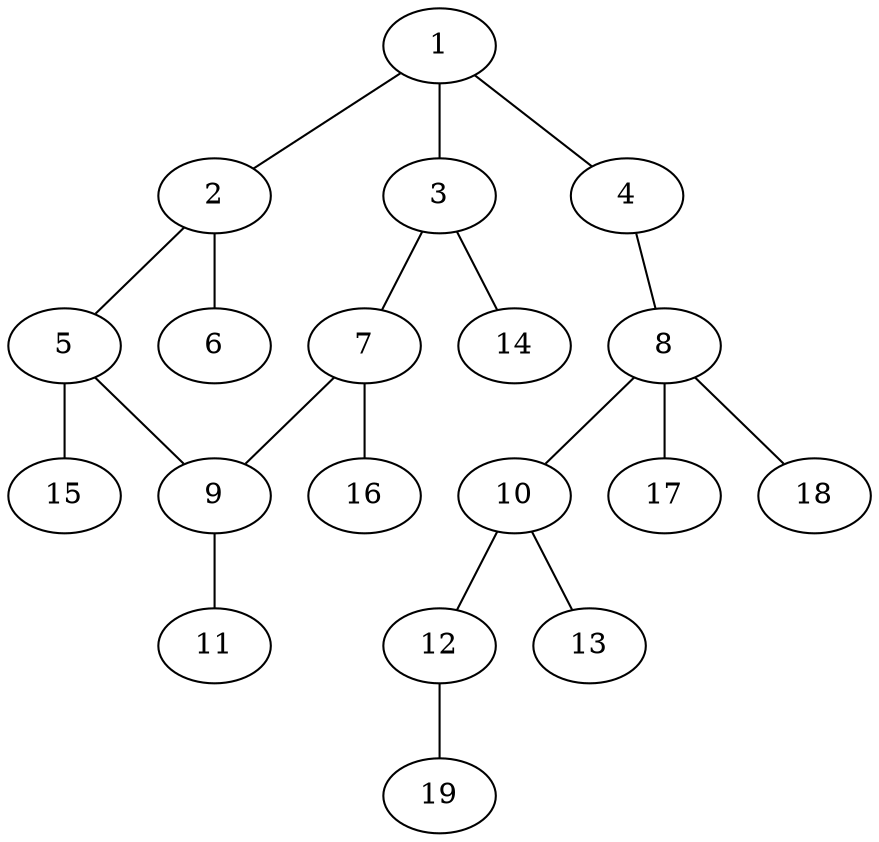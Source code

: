 graph molecule_3045 {
	1	 [chem=C];
	2	 [chem=C];
	1 -- 2	 [valence=2];
	3	 [chem=C];
	1 -- 3	 [valence=1];
	4	 [chem=O];
	1 -- 4	 [valence=1];
	5	 [chem=C];
	2 -- 5	 [valence=1];
	6	 [chem=Cl];
	2 -- 6	 [valence=1];
	7	 [chem=C];
	3 -- 7	 [valence=2];
	14	 [chem=H];
	3 -- 14	 [valence=1];
	8	 [chem=C];
	4 -- 8	 [valence=1];
	9	 [chem=C];
	5 -- 9	 [valence=2];
	15	 [chem=H];
	5 -- 15	 [valence=1];
	7 -- 9	 [valence=1];
	16	 [chem=H];
	7 -- 16	 [valence=1];
	10	 [chem=C];
	8 -- 10	 [valence=1];
	17	 [chem=H];
	8 -- 17	 [valence=1];
	18	 [chem=H];
	8 -- 18	 [valence=1];
	11	 [chem=Cl];
	9 -- 11	 [valence=1];
	12	 [chem=O];
	10 -- 12	 [valence=1];
	13	 [chem=O];
	10 -- 13	 [valence=2];
	19	 [chem=H];
	12 -- 19	 [valence=1];
}
